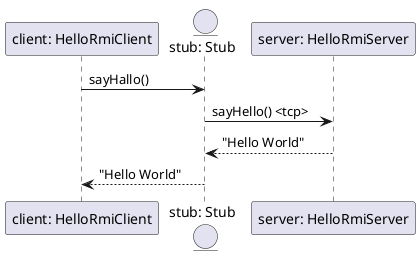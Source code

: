 @startuml sequence
participant HelloRmiClient as "client: HelloRmiClient" order 1
entity stub as "stub: Stub" order 2
participant HelloRmiServer as "server: HelloRmiServer" order 3


HelloRmiClient -> stub: sayHallo()
stub -> HelloRmiServer: sayHello() <tcp>

HelloRmiServer --> stub: "Hello World"
stub --> HelloRmiClient :"Hello World"
@enduml